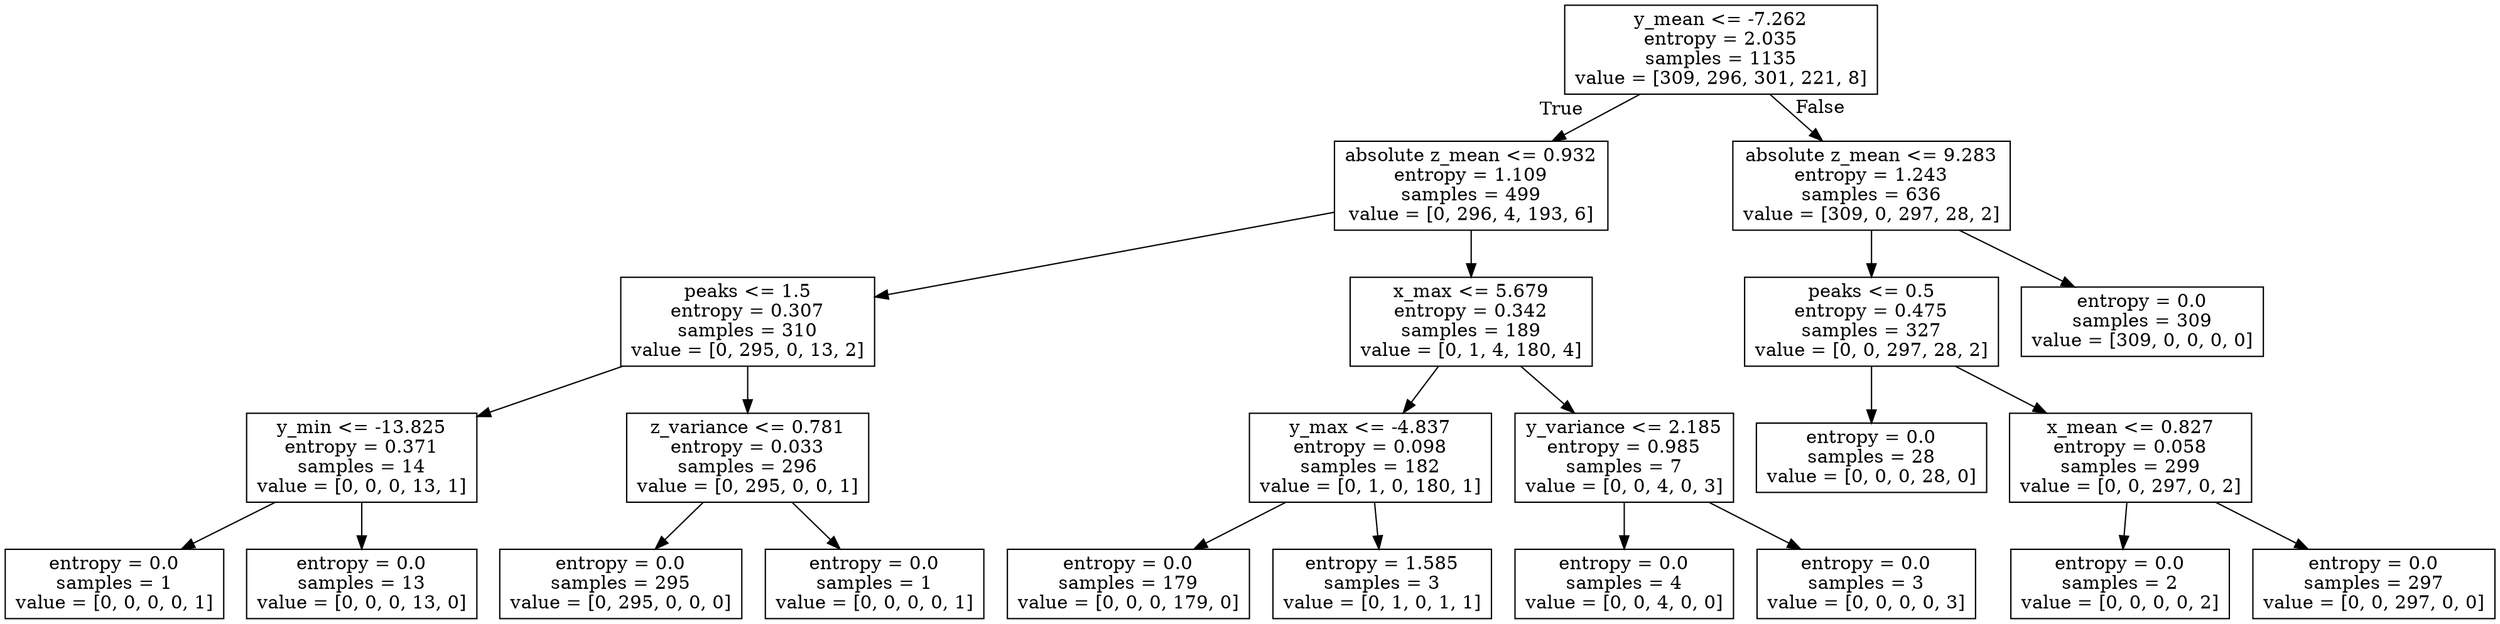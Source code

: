 digraph Tree {
node [shape=box] ;
0 [label="y_mean <= -7.262\nentropy = 2.035\nsamples = 1135\nvalue = [309, 296, 301, 221, 8]"] ;
1 [label="absolute z_mean <= 0.932\nentropy = 1.109\nsamples = 499\nvalue = [0, 296, 4, 193, 6]"] ;
0 -> 1 [labeldistance=2.5, labelangle=45, headlabel="True"] ;
2 [label="peaks <= 1.5\nentropy = 0.307\nsamples = 310\nvalue = [0, 295, 0, 13, 2]"] ;
1 -> 2 ;
3 [label="y_min <= -13.825\nentropy = 0.371\nsamples = 14\nvalue = [0, 0, 0, 13, 1]"] ;
2 -> 3 ;
4 [label="entropy = 0.0\nsamples = 1\nvalue = [0, 0, 0, 0, 1]"] ;
3 -> 4 ;
5 [label="entropy = 0.0\nsamples = 13\nvalue = [0, 0, 0, 13, 0]"] ;
3 -> 5 ;
6 [label="z_variance <= 0.781\nentropy = 0.033\nsamples = 296\nvalue = [0, 295, 0, 0, 1]"] ;
2 -> 6 ;
7 [label="entropy = 0.0\nsamples = 295\nvalue = [0, 295, 0, 0, 0]"] ;
6 -> 7 ;
8 [label="entropy = 0.0\nsamples = 1\nvalue = [0, 0, 0, 0, 1]"] ;
6 -> 8 ;
9 [label="x_max <= 5.679\nentropy = 0.342\nsamples = 189\nvalue = [0, 1, 4, 180, 4]"] ;
1 -> 9 ;
10 [label="y_max <= -4.837\nentropy = 0.098\nsamples = 182\nvalue = [0, 1, 0, 180, 1]"] ;
9 -> 10 ;
11 [label="entropy = 0.0\nsamples = 179\nvalue = [0, 0, 0, 179, 0]"] ;
10 -> 11 ;
12 [label="entropy = 1.585\nsamples = 3\nvalue = [0, 1, 0, 1, 1]"] ;
10 -> 12 ;
13 [label="y_variance <= 2.185\nentropy = 0.985\nsamples = 7\nvalue = [0, 0, 4, 0, 3]"] ;
9 -> 13 ;
14 [label="entropy = 0.0\nsamples = 4\nvalue = [0, 0, 4, 0, 0]"] ;
13 -> 14 ;
15 [label="entropy = 0.0\nsamples = 3\nvalue = [0, 0, 0, 0, 3]"] ;
13 -> 15 ;
16 [label="absolute z_mean <= 9.283\nentropy = 1.243\nsamples = 636\nvalue = [309, 0, 297, 28, 2]"] ;
0 -> 16 [labeldistance=2.5, labelangle=-45, headlabel="False"] ;
17 [label="peaks <= 0.5\nentropy = 0.475\nsamples = 327\nvalue = [0, 0, 297, 28, 2]"] ;
16 -> 17 ;
18 [label="entropy = 0.0\nsamples = 28\nvalue = [0, 0, 0, 28, 0]"] ;
17 -> 18 ;
19 [label="x_mean <= 0.827\nentropy = 0.058\nsamples = 299\nvalue = [0, 0, 297, 0, 2]"] ;
17 -> 19 ;
20 [label="entropy = 0.0\nsamples = 2\nvalue = [0, 0, 0, 0, 2]"] ;
19 -> 20 ;
21 [label="entropy = 0.0\nsamples = 297\nvalue = [0, 0, 297, 0, 0]"] ;
19 -> 21 ;
22 [label="entropy = 0.0\nsamples = 309\nvalue = [309, 0, 0, 0, 0]"] ;
16 -> 22 ;
}